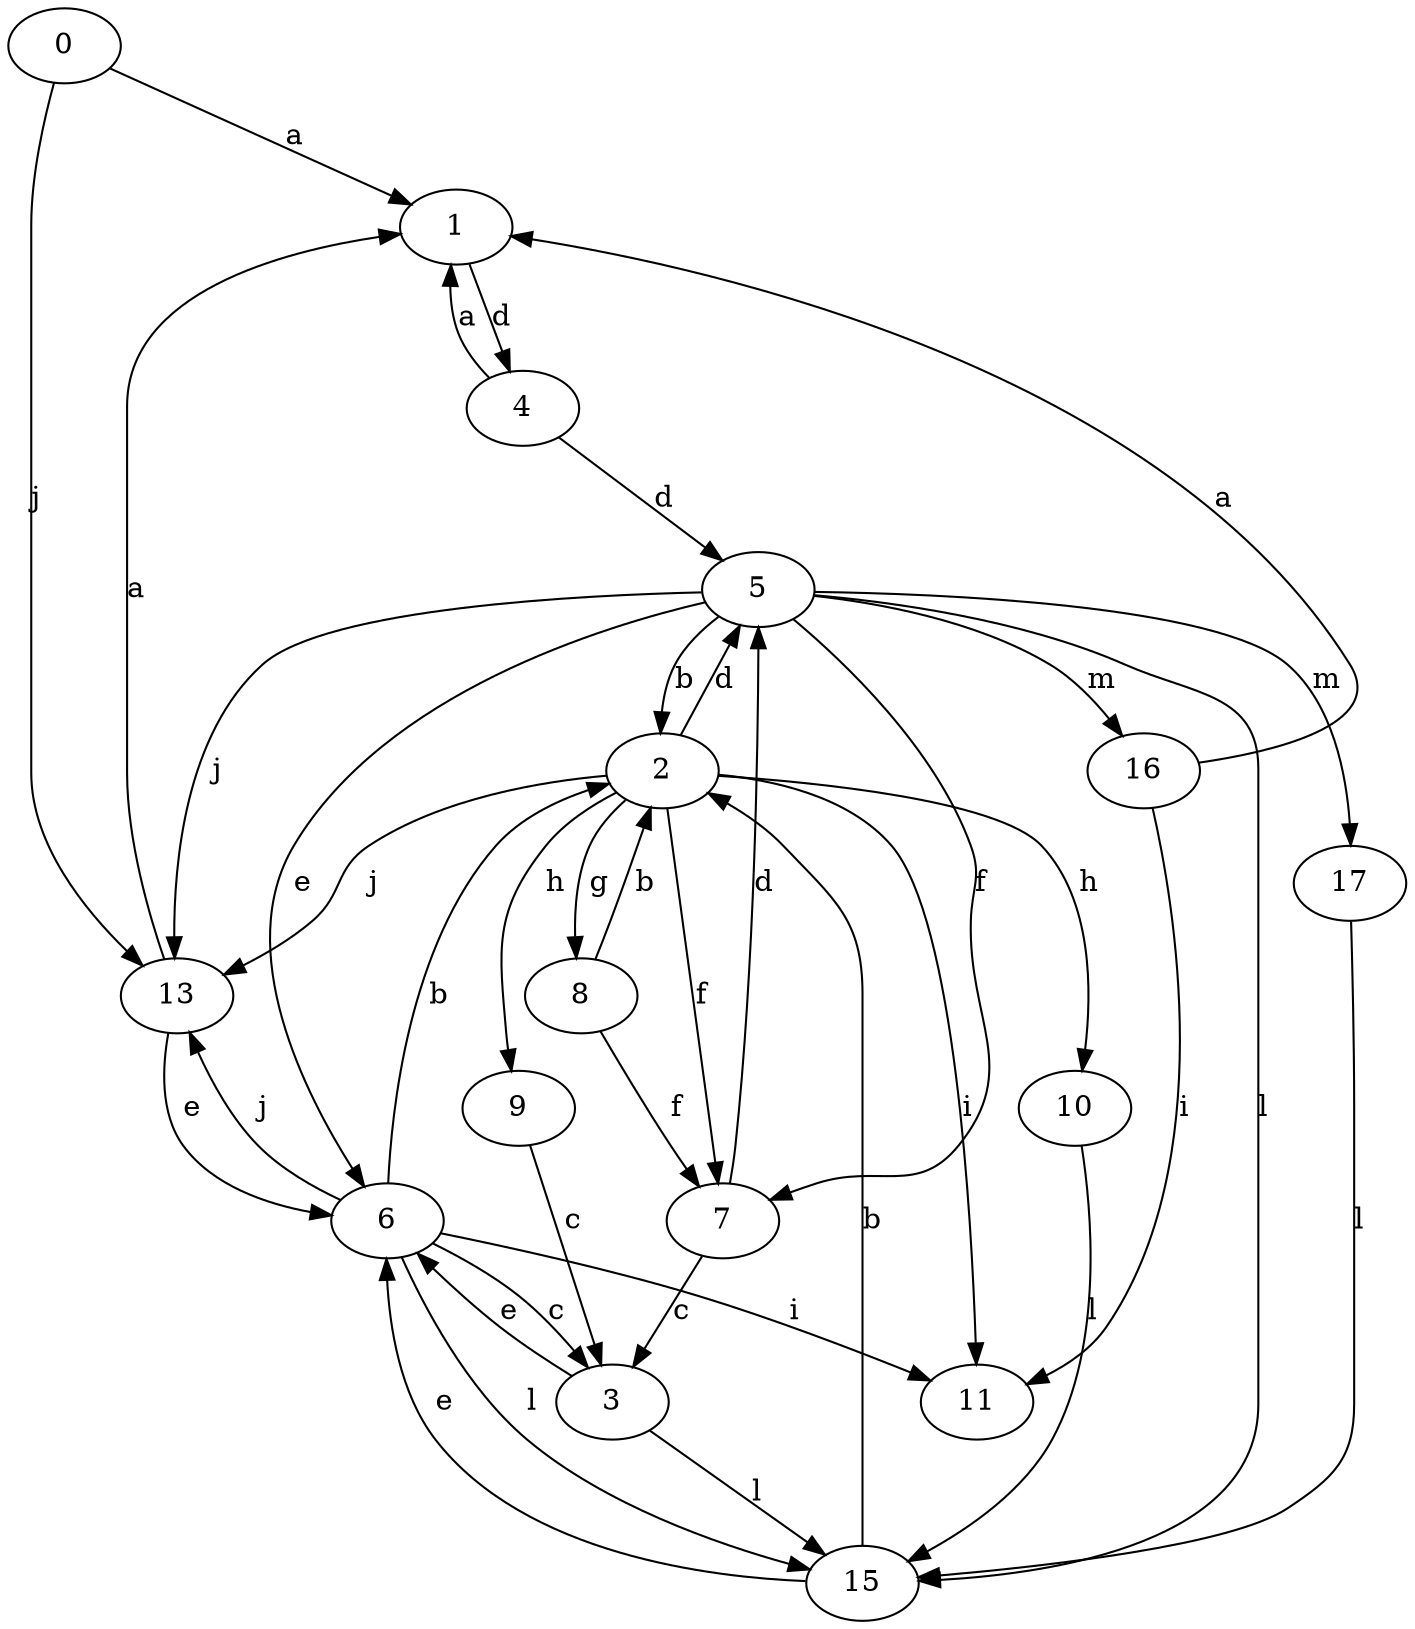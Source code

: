 strict digraph  {
1;
2;
3;
4;
5;
6;
7;
8;
9;
10;
11;
13;
15;
16;
17;
0;
1 -> 4  [label=d];
2 -> 5  [label=d];
2 -> 7  [label=f];
2 -> 8  [label=g];
2 -> 9  [label=h];
2 -> 10  [label=h];
2 -> 11  [label=i];
2 -> 13  [label=j];
3 -> 6  [label=e];
3 -> 15  [label=l];
4 -> 1  [label=a];
4 -> 5  [label=d];
5 -> 2  [label=b];
5 -> 6  [label=e];
5 -> 7  [label=f];
5 -> 13  [label=j];
5 -> 15  [label=l];
5 -> 16  [label=m];
5 -> 17  [label=m];
6 -> 2  [label=b];
6 -> 3  [label=c];
6 -> 11  [label=i];
6 -> 13  [label=j];
6 -> 15  [label=l];
7 -> 3  [label=c];
7 -> 5  [label=d];
8 -> 2  [label=b];
8 -> 7  [label=f];
9 -> 3  [label=c];
10 -> 15  [label=l];
13 -> 1  [label=a];
13 -> 6  [label=e];
15 -> 2  [label=b];
15 -> 6  [label=e];
16 -> 1  [label=a];
16 -> 11  [label=i];
17 -> 15  [label=l];
0 -> 1  [label=a];
0 -> 13  [label=j];
}
